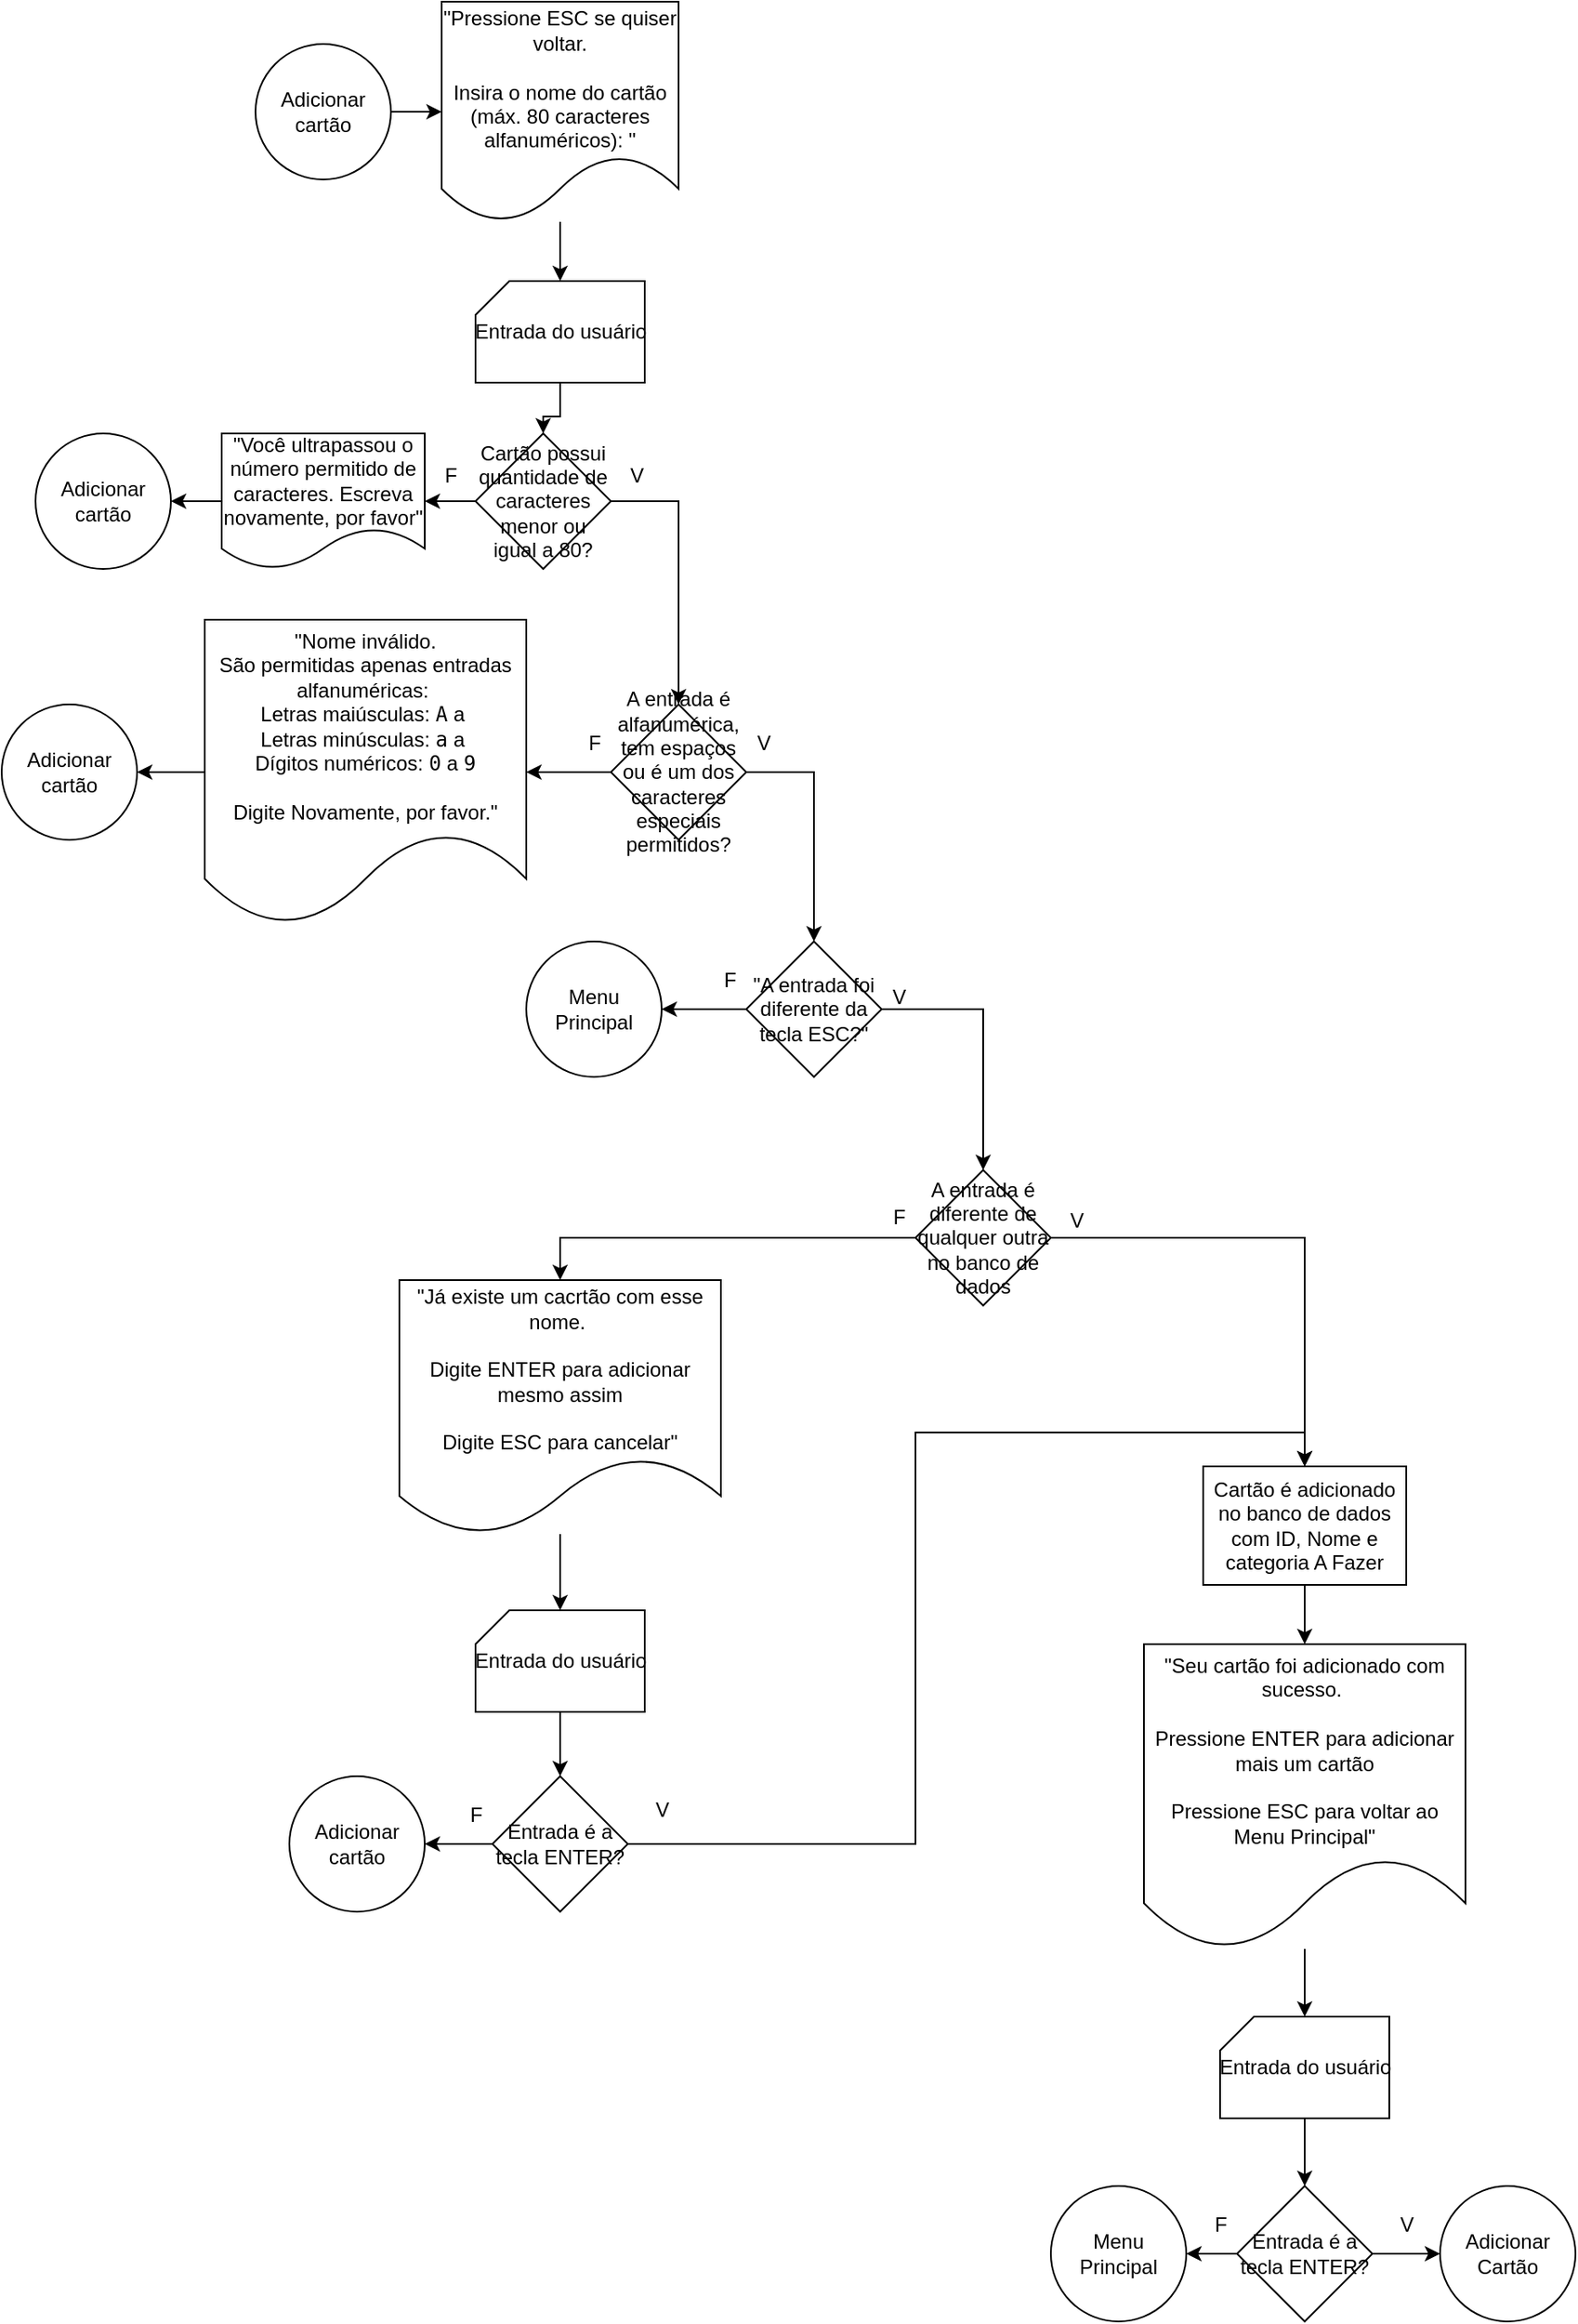 <mxfile version="27.0.9">
  <diagram name="Página-1" id="KBA8oNWjk2p-g_KnEva4">
    <mxGraphModel dx="1489" dy="943" grid="1" gridSize="10" guides="1" tooltips="1" connect="1" arrows="1" fold="1" page="1" pageScale="1" pageWidth="1169" pageHeight="1654" math="0" shadow="0">
      <root>
        <mxCell id="0" />
        <mxCell id="1" parent="0" />
        <mxCell id="MT8bY2ywJeFq0EqXuJLi-3" style="edgeStyle=orthogonalEdgeStyle;rounded=0;orthogonalLoop=1;jettySize=auto;html=1;exitX=1;exitY=0.5;exitDx=0;exitDy=0;entryX=0;entryY=0.5;entryDx=0;entryDy=0;" parent="1" source="MT8bY2ywJeFq0EqXuJLi-1" target="MT8bY2ywJeFq0EqXuJLi-2" edge="1">
          <mxGeometry relative="1" as="geometry" />
        </mxCell>
        <mxCell id="MT8bY2ywJeFq0EqXuJLi-1" value="Adicionar cartão" style="ellipse;whiteSpace=wrap;html=1;aspect=fixed;" parent="1" vertex="1">
          <mxGeometry x="160" y="180" width="80" height="80" as="geometry" />
        </mxCell>
        <mxCell id="MT8bY2ywJeFq0EqXuJLi-10" value="" style="edgeStyle=orthogonalEdgeStyle;rounded=0;orthogonalLoop=1;jettySize=auto;html=1;" parent="1" source="MT8bY2ywJeFq0EqXuJLi-2" target="MT8bY2ywJeFq0EqXuJLi-9" edge="1">
          <mxGeometry relative="1" as="geometry" />
        </mxCell>
        <mxCell id="MT8bY2ywJeFq0EqXuJLi-2" value="&quot;Pressione ESC se quiser voltar.&lt;div&gt;&lt;br&gt;&lt;/div&gt;&lt;div&gt;Insira o nome do cartão (máx. 80 caracteres alfanuméricos):&amp;nbsp;&lt;span style=&quot;background-color: transparent; color: light-dark(rgb(0, 0, 0), rgb(255, 255, 255));&quot;&gt;&quot;&lt;/span&gt;&lt;/div&gt;" style="shape=document;whiteSpace=wrap;html=1;boundedLbl=1;" parent="1" vertex="1">
          <mxGeometry x="270" y="155" width="140" height="130" as="geometry" />
        </mxCell>
        <mxCell id="MT8bY2ywJeFq0EqXuJLi-6" value="" style="edgeStyle=orthogonalEdgeStyle;rounded=0;orthogonalLoop=1;jettySize=auto;html=1;" parent="1" source="MT8bY2ywJeFq0EqXuJLi-4" target="MT8bY2ywJeFq0EqXuJLi-5" edge="1">
          <mxGeometry relative="1" as="geometry" />
        </mxCell>
        <mxCell id="MT8bY2ywJeFq0EqXuJLi-15" style="edgeStyle=orthogonalEdgeStyle;rounded=0;orthogonalLoop=1;jettySize=auto;html=1;exitX=1;exitY=0.5;exitDx=0;exitDy=0;entryX=0.5;entryY=0;entryDx=0;entryDy=0;" parent="1" source="MT8bY2ywJeFq0EqXuJLi-4" target="MT8bY2ywJeFq0EqXuJLi-14" edge="1">
          <mxGeometry relative="1" as="geometry" />
        </mxCell>
        <mxCell id="MT8bY2ywJeFq0EqXuJLi-4" value="Cartão possui quantidade de caracteres menor ou igual a 80?" style="rhombus;whiteSpace=wrap;html=1;" parent="1" vertex="1">
          <mxGeometry x="290" y="410" width="80" height="80" as="geometry" />
        </mxCell>
        <mxCell id="MT8bY2ywJeFq0EqXuJLi-8" style="edgeStyle=orthogonalEdgeStyle;rounded=0;orthogonalLoop=1;jettySize=auto;html=1;exitX=0;exitY=0.5;exitDx=0;exitDy=0;entryX=1;entryY=0.5;entryDx=0;entryDy=0;" parent="1" source="MT8bY2ywJeFq0EqXuJLi-5" target="MT8bY2ywJeFq0EqXuJLi-7" edge="1">
          <mxGeometry relative="1" as="geometry" />
        </mxCell>
        <mxCell id="MT8bY2ywJeFq0EqXuJLi-5" value="&quot;Você ultrapassou o número permitido de caracteres. Escreva novamente, por favor&quot;" style="shape=document;whiteSpace=wrap;html=1;boundedLbl=1;" parent="1" vertex="1">
          <mxGeometry x="140" y="410" width="120" height="80" as="geometry" />
        </mxCell>
        <mxCell id="MT8bY2ywJeFq0EqXuJLi-7" value="Adicionar cartão" style="ellipse;whiteSpace=wrap;html=1;aspect=fixed;" parent="1" vertex="1">
          <mxGeometry x="30" y="410" width="80" height="80" as="geometry" />
        </mxCell>
        <mxCell id="MT8bY2ywJeFq0EqXuJLi-11" value="" style="edgeStyle=orthogonalEdgeStyle;rounded=0;orthogonalLoop=1;jettySize=auto;html=1;" parent="1" source="MT8bY2ywJeFq0EqXuJLi-9" target="MT8bY2ywJeFq0EqXuJLi-4" edge="1">
          <mxGeometry relative="1" as="geometry" />
        </mxCell>
        <mxCell id="MT8bY2ywJeFq0EqXuJLi-9" value="" style="verticalLabelPosition=bottom;verticalAlign=top;html=1;shape=card;whiteSpace=wrap;size=20;arcSize=12;" parent="1" vertex="1">
          <mxGeometry x="290" y="320" width="100" height="60" as="geometry" />
        </mxCell>
        <mxCell id="MT8bY2ywJeFq0EqXuJLi-12" value="Entrada do usuário" style="text;html=1;align=center;verticalAlign=middle;resizable=0;points=[];autosize=1;strokeColor=none;fillColor=none;" parent="1" vertex="1">
          <mxGeometry x="280" y="335" width="120" height="30" as="geometry" />
        </mxCell>
        <mxCell id="MT8bY2ywJeFq0EqXuJLi-13" value="F" style="text;html=1;align=center;verticalAlign=middle;resizable=0;points=[];autosize=1;strokeColor=none;fillColor=none;" parent="1" vertex="1">
          <mxGeometry x="260" y="420" width="30" height="30" as="geometry" />
        </mxCell>
        <mxCell id="MT8bY2ywJeFq0EqXuJLi-17" value="" style="edgeStyle=orthogonalEdgeStyle;rounded=0;orthogonalLoop=1;jettySize=auto;html=1;" parent="1" source="MT8bY2ywJeFq0EqXuJLi-14" target="MT8bY2ywJeFq0EqXuJLi-16" edge="1">
          <mxGeometry relative="1" as="geometry" />
        </mxCell>
        <mxCell id="MT8bY2ywJeFq0EqXuJLi-21" style="edgeStyle=orthogonalEdgeStyle;rounded=0;orthogonalLoop=1;jettySize=auto;html=1;exitX=1;exitY=0.5;exitDx=0;exitDy=0;entryX=0.5;entryY=0;entryDx=0;entryDy=0;" parent="1" source="MT8bY2ywJeFq0EqXuJLi-14" target="MT8bY2ywJeFq0EqXuJLi-20" edge="1">
          <mxGeometry relative="1" as="geometry" />
        </mxCell>
        <mxCell id="MT8bY2ywJeFq0EqXuJLi-14" value="A entrada é alfanumérica, tem espaços ou é um dos caracteres especiais permitidos?" style="rhombus;whiteSpace=wrap;html=1;" parent="1" vertex="1">
          <mxGeometry x="370" y="570" width="80" height="80" as="geometry" />
        </mxCell>
        <mxCell id="MT8bY2ywJeFq0EqXuJLi-19" value="" style="edgeStyle=orthogonalEdgeStyle;rounded=0;orthogonalLoop=1;jettySize=auto;html=1;" parent="1" source="MT8bY2ywJeFq0EqXuJLi-16" target="MT8bY2ywJeFq0EqXuJLi-18" edge="1">
          <mxGeometry relative="1" as="geometry" />
        </mxCell>
        <mxCell id="MT8bY2ywJeFq0EqXuJLi-16" value="&quot;Nome inválido.&lt;div&gt;São permitidas apenas entradas alfanuméricas:&amp;nbsp;&lt;div&gt;&lt;span style=&quot;background-color: transparent; color: light-dark(rgb(0, 0, 0), rgb(255, 255, 255));&quot;&gt;Letras maiúsculas: &lt;/span&gt;&lt;code style=&quot;background-color: transparent; color: light-dark(rgb(0, 0, 0), rgb(255, 255, 255));&quot; data-end=&quot;231&quot; data-start=&quot;228&quot;&gt;A&lt;/code&gt;&lt;span style=&quot;background-color: transparent; color: light-dark(rgb(0, 0, 0), rgb(255, 255, 255));&quot;&gt; a&amp;nbsp;&lt;/span&gt;&lt;/div&gt;&lt;div&gt;&lt;span style=&quot;background-color: transparent; color: light-dark(rgb(0, 0, 0), rgb(255, 255, 255));&quot;&gt;Letras minúsculas: &lt;/span&gt;&lt;code style=&quot;background-color: transparent; color: light-dark(rgb(0, 0, 0), rgb(255, 255, 255));&quot; data-end=&quot;262&quot; data-start=&quot;259&quot;&gt;a&lt;/code&gt;&lt;span style=&quot;background-color: transparent; color: light-dark(rgb(0, 0, 0), rgb(255, 255, 255));&quot;&gt; a&amp;nbsp;&lt;/span&gt;&lt;/div&gt;&lt;div&gt;&lt;span style=&quot;background-color: transparent; color: light-dark(rgb(0, 0, 0), rgb(255, 255, 255));&quot;&gt;Dígitos numéricos: &lt;/span&gt;&lt;code style=&quot;background-color: transparent; color: light-dark(rgb(0, 0, 0), rgb(255, 255, 255));&quot; data-end=&quot;293&quot; data-start=&quot;290&quot;&gt;0&lt;/code&gt;&lt;span style=&quot;background-color: transparent; color: light-dark(rgb(0, 0, 0), rgb(255, 255, 255));&quot;&gt; a &lt;/span&gt;&lt;code style=&quot;background-color: transparent; color: light-dark(rgb(0, 0, 0), rgb(255, 255, 255));&quot; data-end=&quot;299&quot; data-start=&quot;296&quot;&gt;9&lt;/code&gt;&lt;/div&gt;&lt;div&gt;&lt;br&gt;&lt;/div&gt;&lt;div&gt;Digite Novamente, por favor.&quot;&lt;/div&gt;&lt;/div&gt;" style="shape=document;whiteSpace=wrap;html=1;boundedLbl=1;" parent="1" vertex="1">
          <mxGeometry x="130" y="520" width="190" height="180" as="geometry" />
        </mxCell>
        <mxCell id="MT8bY2ywJeFq0EqXuJLi-18" value="Adicionar cartão" style="ellipse;whiteSpace=wrap;html=1;aspect=fixed;" parent="1" vertex="1">
          <mxGeometry x="10" y="570" width="80" height="80" as="geometry" />
        </mxCell>
        <mxCell id="MT8bY2ywJeFq0EqXuJLi-24" value="" style="edgeStyle=orthogonalEdgeStyle;rounded=0;orthogonalLoop=1;jettySize=auto;html=1;" parent="1" source="MT8bY2ywJeFq0EqXuJLi-20" target="MT8bY2ywJeFq0EqXuJLi-23" edge="1">
          <mxGeometry relative="1" as="geometry" />
        </mxCell>
        <mxCell id="MT8bY2ywJeFq0EqXuJLi-27" value="" style="edgeStyle=orthogonalEdgeStyle;rounded=0;orthogonalLoop=1;jettySize=auto;html=1;exitX=1;exitY=0.5;exitDx=0;exitDy=0;" parent="1" source="ACKiNfEibXhGYeZkhyVg-1" target="MT8bY2ywJeFq0EqXuJLi-26" edge="1">
          <mxGeometry relative="1" as="geometry">
            <mxPoint x="630" y="1055" as="sourcePoint" />
          </mxGeometry>
        </mxCell>
        <mxCell id="ACKiNfEibXhGYeZkhyVg-2" style="edgeStyle=orthogonalEdgeStyle;rounded=0;orthogonalLoop=1;jettySize=auto;html=1;exitX=1;exitY=0.5;exitDx=0;exitDy=0;entryX=0.5;entryY=0;entryDx=0;entryDy=0;" edge="1" parent="1" source="MT8bY2ywJeFq0EqXuJLi-20" target="ACKiNfEibXhGYeZkhyVg-1">
          <mxGeometry relative="1" as="geometry" />
        </mxCell>
        <mxCell id="MT8bY2ywJeFq0EqXuJLi-20" value="&quot;A entrada foi diferente da tecla ESC?&quot;" style="rhombus;whiteSpace=wrap;html=1;" parent="1" vertex="1">
          <mxGeometry x="450" y="710" width="80" height="80" as="geometry" />
        </mxCell>
        <mxCell id="MT8bY2ywJeFq0EqXuJLi-23" value="Menu Principal" style="ellipse;whiteSpace=wrap;html=1;aspect=fixed;" parent="1" vertex="1">
          <mxGeometry x="320" y="710" width="80" height="80" as="geometry" />
        </mxCell>
        <mxCell id="MT8bY2ywJeFq0EqXuJLi-32" value="" style="edgeStyle=orthogonalEdgeStyle;rounded=0;orthogonalLoop=1;jettySize=auto;html=1;" parent="1" source="MT8bY2ywJeFq0EqXuJLi-25" target="MT8bY2ywJeFq0EqXuJLi-29" edge="1">
          <mxGeometry relative="1" as="geometry" />
        </mxCell>
        <mxCell id="MT8bY2ywJeFq0EqXuJLi-25" value="&quot;Seu cartão foi adicionado com sucesso.&amp;nbsp;&lt;br&gt;&lt;br&gt;Pressione ENTER para adicionar mais um cartão&lt;br&gt;&lt;br&gt;Pressione ESC para voltar ao Menu Principal&quot;" style="shape=document;whiteSpace=wrap;html=1;boundedLbl=1;" parent="1" vertex="1">
          <mxGeometry x="685" y="1125" width="190" height="180" as="geometry" />
        </mxCell>
        <mxCell id="MT8bY2ywJeFq0EqXuJLi-28" value="" style="edgeStyle=orthogonalEdgeStyle;rounded=0;orthogonalLoop=1;jettySize=auto;html=1;" parent="1" source="MT8bY2ywJeFq0EqXuJLi-26" target="MT8bY2ywJeFq0EqXuJLi-25" edge="1">
          <mxGeometry relative="1" as="geometry" />
        </mxCell>
        <mxCell id="MT8bY2ywJeFq0EqXuJLi-26" value="Cartão é adicionado no banco de dados com ID, Nome e categoria A Fazer" style="whiteSpace=wrap;html=1;" parent="1" vertex="1">
          <mxGeometry x="720" y="1020" width="120" height="70" as="geometry" />
        </mxCell>
        <mxCell id="MT8bY2ywJeFq0EqXuJLi-29" value="" style="verticalLabelPosition=bottom;verticalAlign=top;html=1;shape=card;whiteSpace=wrap;size=20;arcSize=12;" parent="1" vertex="1">
          <mxGeometry x="730" y="1345" width="100" height="60" as="geometry" />
        </mxCell>
        <mxCell id="MT8bY2ywJeFq0EqXuJLi-38" value="" style="edgeStyle=orthogonalEdgeStyle;rounded=0;orthogonalLoop=1;jettySize=auto;html=1;exitX=0.5;exitY=1;exitDx=0;exitDy=0;exitPerimeter=0;" parent="1" source="MT8bY2ywJeFq0EqXuJLi-29" target="MT8bY2ywJeFq0EqXuJLi-33" edge="1">
          <mxGeometry relative="1" as="geometry" />
        </mxCell>
        <mxCell id="MT8bY2ywJeFq0EqXuJLi-30" value="Entrada do usuário" style="text;html=1;align=center;verticalAlign=middle;resizable=0;points=[];autosize=1;strokeColor=none;fillColor=none;" parent="1" vertex="1">
          <mxGeometry x="720" y="1360" width="120" height="30" as="geometry" />
        </mxCell>
        <mxCell id="MT8bY2ywJeFq0EqXuJLi-35" value="" style="edgeStyle=orthogonalEdgeStyle;rounded=0;orthogonalLoop=1;jettySize=auto;html=1;" parent="1" source="MT8bY2ywJeFq0EqXuJLi-33" target="MT8bY2ywJeFq0EqXuJLi-34" edge="1">
          <mxGeometry relative="1" as="geometry" />
        </mxCell>
        <mxCell id="MT8bY2ywJeFq0EqXuJLi-37" value="" style="edgeStyle=orthogonalEdgeStyle;rounded=0;orthogonalLoop=1;jettySize=auto;html=1;" parent="1" source="MT8bY2ywJeFq0EqXuJLi-33" target="MT8bY2ywJeFq0EqXuJLi-36" edge="1">
          <mxGeometry relative="1" as="geometry" />
        </mxCell>
        <mxCell id="MT8bY2ywJeFq0EqXuJLi-33" value="Entrada é a tecla ENTER?" style="rhombus;whiteSpace=wrap;html=1;" parent="1" vertex="1">
          <mxGeometry x="740" y="1445" width="80" height="80" as="geometry" />
        </mxCell>
        <mxCell id="MT8bY2ywJeFq0EqXuJLi-34" value="Adicionar Cartão" style="ellipse;whiteSpace=wrap;html=1;" parent="1" vertex="1">
          <mxGeometry x="860" y="1445" width="80" height="80" as="geometry" />
        </mxCell>
        <mxCell id="MT8bY2ywJeFq0EqXuJLi-36" value="Menu Principal" style="ellipse;whiteSpace=wrap;html=1;aspect=fixed;" parent="1" vertex="1">
          <mxGeometry x="630" y="1445" width="80" height="80" as="geometry" />
        </mxCell>
        <mxCell id="MT8bY2ywJeFq0EqXuJLi-39" value="V" style="text;html=1;align=center;verticalAlign=middle;resizable=0;points=[];autosize=1;strokeColor=none;fillColor=none;" parent="1" vertex="1">
          <mxGeometry x="825" y="1453" width="30" height="30" as="geometry" />
        </mxCell>
        <mxCell id="MT8bY2ywJeFq0EqXuJLi-40" value="F" style="text;html=1;align=center;verticalAlign=middle;resizable=0;points=[];autosize=1;strokeColor=none;fillColor=none;" parent="1" vertex="1">
          <mxGeometry x="715" y="1453" width="30" height="30" as="geometry" />
        </mxCell>
        <mxCell id="MT8bY2ywJeFq0EqXuJLi-41" value="F" style="text;html=1;align=center;verticalAlign=middle;resizable=0;points=[];autosize=1;strokeColor=none;fillColor=none;" parent="1" vertex="1">
          <mxGeometry x="425" y="718" width="30" height="30" as="geometry" />
        </mxCell>
        <mxCell id="MT8bY2ywJeFq0EqXuJLi-42" value="V" style="text;html=1;align=center;verticalAlign=middle;resizable=0;points=[];autosize=1;strokeColor=none;fillColor=none;" parent="1" vertex="1">
          <mxGeometry x="630" y="860" width="30" height="30" as="geometry" />
        </mxCell>
        <mxCell id="MT8bY2ywJeFq0EqXuJLi-43" value="V" style="text;html=1;align=center;verticalAlign=middle;resizable=0;points=[];autosize=1;strokeColor=none;fillColor=none;" parent="1" vertex="1">
          <mxGeometry x="445" y="578" width="30" height="30" as="geometry" />
        </mxCell>
        <mxCell id="MT8bY2ywJeFq0EqXuJLi-44" value="F" style="text;html=1;align=center;verticalAlign=middle;resizable=0;points=[];autosize=1;strokeColor=none;fillColor=none;" parent="1" vertex="1">
          <mxGeometry x="345" y="578" width="30" height="30" as="geometry" />
        </mxCell>
        <mxCell id="MT8bY2ywJeFq0EqXuJLi-45" value="V" style="text;html=1;align=center;verticalAlign=middle;resizable=0;points=[];autosize=1;strokeColor=none;fillColor=none;" parent="1" vertex="1">
          <mxGeometry x="370" y="420" width="30" height="30" as="geometry" />
        </mxCell>
        <mxCell id="ACKiNfEibXhGYeZkhyVg-16" style="edgeStyle=orthogonalEdgeStyle;rounded=0;orthogonalLoop=1;jettySize=auto;html=1;exitX=0;exitY=0.5;exitDx=0;exitDy=0;entryX=0.5;entryY=0;entryDx=0;entryDy=0;" edge="1" parent="1" source="ACKiNfEibXhGYeZkhyVg-1" target="ACKiNfEibXhGYeZkhyVg-5">
          <mxGeometry relative="1" as="geometry" />
        </mxCell>
        <mxCell id="ACKiNfEibXhGYeZkhyVg-1" value="A entrada é diferente de qualquer outra no banco de dados" style="rhombus;whiteSpace=wrap;html=1;" vertex="1" parent="1">
          <mxGeometry x="550" y="845" width="80" height="80" as="geometry" />
        </mxCell>
        <mxCell id="ACKiNfEibXhGYeZkhyVg-4" value="" style="edgeStyle=orthogonalEdgeStyle;rounded=0;orthogonalLoop=1;jettySize=auto;html=1;" edge="1" parent="1" source="ACKiNfEibXhGYeZkhyVg-5" target="ACKiNfEibXhGYeZkhyVg-6">
          <mxGeometry relative="1" as="geometry" />
        </mxCell>
        <mxCell id="ACKiNfEibXhGYeZkhyVg-5" value="&quot;Já existe um cacrtão com esse nome.&amp;nbsp;&lt;br&gt;&lt;br&gt;&lt;div&gt;Digite ENTER para adicionar mesmo assim&lt;/div&gt;&lt;div&gt;&lt;br&gt;Digite ESC para cancelar&quot;&lt;/div&gt;" style="shape=document;whiteSpace=wrap;html=1;boundedLbl=1;" vertex="1" parent="1">
          <mxGeometry x="245" y="910" width="190" height="150" as="geometry" />
        </mxCell>
        <mxCell id="ACKiNfEibXhGYeZkhyVg-6" value="" style="verticalLabelPosition=bottom;verticalAlign=top;html=1;shape=card;whiteSpace=wrap;size=20;arcSize=12;" vertex="1" parent="1">
          <mxGeometry x="290" y="1105" width="100" height="60" as="geometry" />
        </mxCell>
        <mxCell id="ACKiNfEibXhGYeZkhyVg-7" value="" style="edgeStyle=orthogonalEdgeStyle;rounded=0;orthogonalLoop=1;jettySize=auto;html=1;exitX=0.5;exitY=1;exitDx=0;exitDy=0;exitPerimeter=0;" edge="1" parent="1" source="ACKiNfEibXhGYeZkhyVg-6" target="ACKiNfEibXhGYeZkhyVg-11">
          <mxGeometry relative="1" as="geometry" />
        </mxCell>
        <mxCell id="ACKiNfEibXhGYeZkhyVg-8" value="Entrada do usuário" style="text;html=1;align=center;verticalAlign=middle;resizable=0;points=[];autosize=1;strokeColor=none;fillColor=none;" vertex="1" parent="1">
          <mxGeometry x="280" y="1120" width="120" height="30" as="geometry" />
        </mxCell>
        <mxCell id="ACKiNfEibXhGYeZkhyVg-9" value="" style="edgeStyle=orthogonalEdgeStyle;rounded=0;orthogonalLoop=1;jettySize=auto;html=1;entryX=0.5;entryY=0;entryDx=0;entryDy=0;" edge="1" parent="1" source="ACKiNfEibXhGYeZkhyVg-11" target="MT8bY2ywJeFq0EqXuJLi-26">
          <mxGeometry relative="1" as="geometry">
            <mxPoint x="420" y="1243" as="targetPoint" />
          </mxGeometry>
        </mxCell>
        <mxCell id="ACKiNfEibXhGYeZkhyVg-10" value="" style="edgeStyle=orthogonalEdgeStyle;rounded=0;orthogonalLoop=1;jettySize=auto;html=1;" edge="1" parent="1" source="ACKiNfEibXhGYeZkhyVg-11" target="ACKiNfEibXhGYeZkhyVg-13">
          <mxGeometry relative="1" as="geometry" />
        </mxCell>
        <mxCell id="ACKiNfEibXhGYeZkhyVg-11" value="Entrada é a tecla ENTER?" style="rhombus;whiteSpace=wrap;html=1;" vertex="1" parent="1">
          <mxGeometry x="300" y="1203" width="80" height="80" as="geometry" />
        </mxCell>
        <mxCell id="ACKiNfEibXhGYeZkhyVg-13" value="Adicionar cartão" style="ellipse;whiteSpace=wrap;html=1;aspect=fixed;" vertex="1" parent="1">
          <mxGeometry x="180" y="1203" width="80" height="80" as="geometry" />
        </mxCell>
        <mxCell id="ACKiNfEibXhGYeZkhyVg-15" value="F" style="text;html=1;align=center;verticalAlign=middle;resizable=0;points=[];autosize=1;strokeColor=none;fillColor=none;" vertex="1" parent="1">
          <mxGeometry x="275" y="1211" width="30" height="30" as="geometry" />
        </mxCell>
        <mxCell id="ACKiNfEibXhGYeZkhyVg-17" value="V" style="text;html=1;align=center;verticalAlign=middle;resizable=0;points=[];autosize=1;strokeColor=none;fillColor=none;" vertex="1" parent="1">
          <mxGeometry x="385" y="1208" width="30" height="30" as="geometry" />
        </mxCell>
        <mxCell id="ACKiNfEibXhGYeZkhyVg-18" value="F" style="text;html=1;align=center;verticalAlign=middle;resizable=0;points=[];autosize=1;strokeColor=none;fillColor=none;" vertex="1" parent="1">
          <mxGeometry x="525" y="858" width="30" height="30" as="geometry" />
        </mxCell>
        <mxCell id="ACKiNfEibXhGYeZkhyVg-19" value="V" style="text;html=1;align=center;verticalAlign=middle;resizable=0;points=[];autosize=1;strokeColor=none;fillColor=none;" vertex="1" parent="1">
          <mxGeometry x="525" y="728" width="30" height="30" as="geometry" />
        </mxCell>
      </root>
    </mxGraphModel>
  </diagram>
</mxfile>
